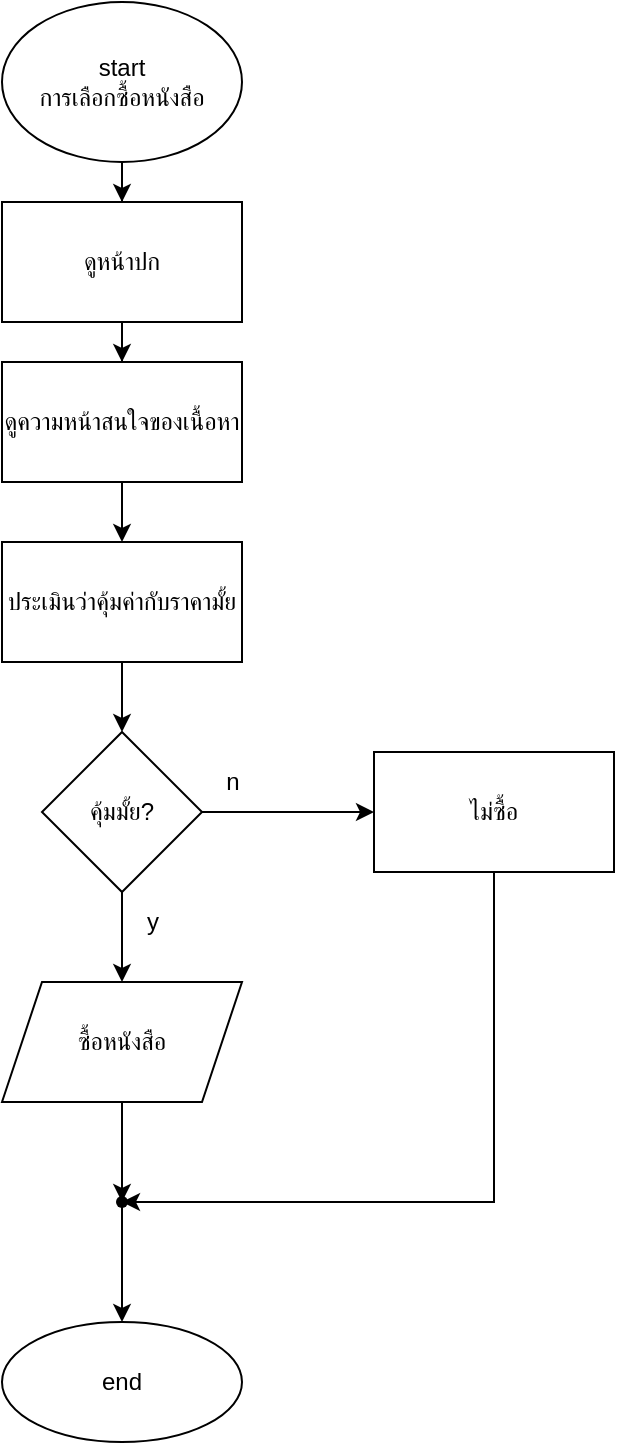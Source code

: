 <mxfile version="20.3.0" type="device"><diagram id="Rf2Innj1kH2GSCekJWy6" name="Page-1"><mxGraphModel dx="1197" dy="600" grid="1" gridSize="10" guides="1" tooltips="1" connect="1" arrows="1" fold="1" page="1" pageScale="1" pageWidth="827" pageHeight="1169" math="0" shadow="0"><root><mxCell id="0"/><mxCell id="1" parent="0"/><mxCell id="weevqykQVlU6VHzd-kwq-3" value="" style="edgeStyle=orthogonalEdgeStyle;rounded=0;orthogonalLoop=1;jettySize=auto;html=1;" edge="1" parent="1" source="weevqykQVlU6VHzd-kwq-1" target="weevqykQVlU6VHzd-kwq-2"><mxGeometry relative="1" as="geometry"/></mxCell><mxCell id="weevqykQVlU6VHzd-kwq-1" value="start&lt;br&gt;การเลือกซื้อหนังสือ" style="ellipse;whiteSpace=wrap;html=1;" vertex="1" parent="1"><mxGeometry x="354" y="180" width="120" height="80" as="geometry"/></mxCell><mxCell id="weevqykQVlU6VHzd-kwq-5" value="" style="edgeStyle=orthogonalEdgeStyle;rounded=0;orthogonalLoop=1;jettySize=auto;html=1;" edge="1" parent="1" source="weevqykQVlU6VHzd-kwq-2" target="weevqykQVlU6VHzd-kwq-4"><mxGeometry relative="1" as="geometry"/></mxCell><mxCell id="weevqykQVlU6VHzd-kwq-2" value="ดูหน้าปก" style="whiteSpace=wrap;html=1;" vertex="1" parent="1"><mxGeometry x="354" y="280" width="120" height="60" as="geometry"/></mxCell><mxCell id="weevqykQVlU6VHzd-kwq-7" value="" style="edgeStyle=orthogonalEdgeStyle;rounded=0;orthogonalLoop=1;jettySize=auto;html=1;" edge="1" parent="1" source="weevqykQVlU6VHzd-kwq-4" target="weevqykQVlU6VHzd-kwq-6"><mxGeometry relative="1" as="geometry"/></mxCell><mxCell id="weevqykQVlU6VHzd-kwq-4" value="ดูความหน้าสนใจของเนื้อหา" style="whiteSpace=wrap;html=1;" vertex="1" parent="1"><mxGeometry x="354" y="360" width="120" height="60" as="geometry"/></mxCell><mxCell id="weevqykQVlU6VHzd-kwq-9" value="" style="edgeStyle=orthogonalEdgeStyle;rounded=0;orthogonalLoop=1;jettySize=auto;html=1;" edge="1" parent="1" source="weevqykQVlU6VHzd-kwq-6" target="weevqykQVlU6VHzd-kwq-8"><mxGeometry relative="1" as="geometry"/></mxCell><mxCell id="weevqykQVlU6VHzd-kwq-6" value="ประเมินว่าคุ้มค่ากับราคามั้ย" style="whiteSpace=wrap;html=1;" vertex="1" parent="1"><mxGeometry x="354" y="450" width="120" height="60" as="geometry"/></mxCell><mxCell id="weevqykQVlU6VHzd-kwq-11" value="" style="edgeStyle=orthogonalEdgeStyle;rounded=0;orthogonalLoop=1;jettySize=auto;html=1;" edge="1" parent="1" source="weevqykQVlU6VHzd-kwq-8" target="weevqykQVlU6VHzd-kwq-10"><mxGeometry relative="1" as="geometry"/></mxCell><mxCell id="weevqykQVlU6VHzd-kwq-18" value="" style="edgeStyle=orthogonalEdgeStyle;rounded=0;orthogonalLoop=1;jettySize=auto;html=1;" edge="1" parent="1" source="weevqykQVlU6VHzd-kwq-8" target="weevqykQVlU6VHzd-kwq-17"><mxGeometry relative="1" as="geometry"/></mxCell><mxCell id="weevqykQVlU6VHzd-kwq-8" value="คุ้มมั้ย?" style="rhombus;whiteSpace=wrap;html=1;" vertex="1" parent="1"><mxGeometry x="374" y="545" width="80" height="80" as="geometry"/></mxCell><mxCell id="weevqykQVlU6VHzd-kwq-14" value="" style="edgeStyle=orthogonalEdgeStyle;rounded=0;orthogonalLoop=1;jettySize=auto;html=1;" edge="1" parent="1" source="weevqykQVlU6VHzd-kwq-10" target="weevqykQVlU6VHzd-kwq-13"><mxGeometry relative="1" as="geometry"/></mxCell><mxCell id="weevqykQVlU6VHzd-kwq-10" value="ซื้อหนังสือ" style="shape=parallelogram;perimeter=parallelogramPerimeter;whiteSpace=wrap;html=1;fixedSize=1;" vertex="1" parent="1"><mxGeometry x="354" y="670" width="120" height="60" as="geometry"/></mxCell><mxCell id="weevqykQVlU6VHzd-kwq-12" value="y" style="text;html=1;align=center;verticalAlign=middle;resizable=0;points=[];autosize=1;strokeColor=none;fillColor=none;" vertex="1" parent="1"><mxGeometry x="414" y="625" width="30" height="30" as="geometry"/></mxCell><mxCell id="weevqykQVlU6VHzd-kwq-21" value="" style="edgeStyle=orthogonalEdgeStyle;rounded=0;orthogonalLoop=1;jettySize=auto;html=1;" edge="1" parent="1" source="weevqykQVlU6VHzd-kwq-13" target="weevqykQVlU6VHzd-kwq-20"><mxGeometry relative="1" as="geometry"/></mxCell><mxCell id="weevqykQVlU6VHzd-kwq-13" value="" style="shape=waypoint;sketch=0;size=6;pointerEvents=1;points=[];fillColor=default;resizable=0;rotatable=0;perimeter=centerPerimeter;snapToPoint=1;" vertex="1" parent="1"><mxGeometry x="394" y="760" width="40" height="40" as="geometry"/></mxCell><mxCell id="weevqykQVlU6VHzd-kwq-16" value="n" style="text;html=1;align=center;verticalAlign=middle;resizable=0;points=[];autosize=1;strokeColor=none;fillColor=none;" vertex="1" parent="1"><mxGeometry x="454" y="555" width="30" height="30" as="geometry"/></mxCell><mxCell id="weevqykQVlU6VHzd-kwq-19" style="edgeStyle=orthogonalEdgeStyle;rounded=0;orthogonalLoop=1;jettySize=auto;html=1;" edge="1" parent="1" source="weevqykQVlU6VHzd-kwq-17" target="weevqykQVlU6VHzd-kwq-13"><mxGeometry relative="1" as="geometry"><Array as="points"><mxPoint x="600" y="780"/></Array></mxGeometry></mxCell><mxCell id="weevqykQVlU6VHzd-kwq-17" value="ไม่ซื้อ" style="rounded=0;whiteSpace=wrap;html=1;" vertex="1" parent="1"><mxGeometry x="540" y="555" width="120" height="60" as="geometry"/></mxCell><mxCell id="weevqykQVlU6VHzd-kwq-20" value="end" style="ellipse;whiteSpace=wrap;html=1;sketch=0;" vertex="1" parent="1"><mxGeometry x="354" y="840" width="120" height="60" as="geometry"/></mxCell></root></mxGraphModel></diagram></mxfile>